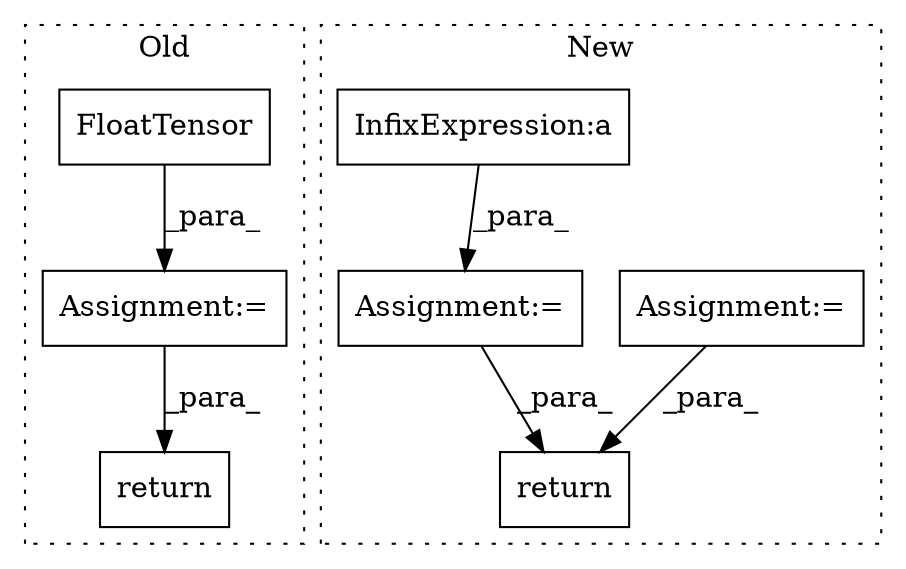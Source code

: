 digraph G {
subgraph cluster0 {
1 [label="FloatTensor" a="32" s="6270,6292" l="12,1" shape="box"];
3 [label="Assignment:=" a="7" s="6263" l="1" shape="box"];
4 [label="return" a="41" s="6602" l="7" shape="box"];
label = "Old";
style="dotted";
}
subgraph cluster1 {
2 [label="return" a="41" s="6406" l="7" shape="box"];
5 [label="Assignment:=" a="7" s="6362" l="2" shape="box"];
6 [label="Assignment:=" a="7" s="6310" l="2" shape="box"];
7 [label="InfixExpression:a" a="27" s="6325" l="3" shape="box"];
label = "New";
style="dotted";
}
1 -> 3 [label="_para_"];
3 -> 4 [label="_para_"];
5 -> 2 [label="_para_"];
6 -> 2 [label="_para_"];
7 -> 6 [label="_para_"];
}